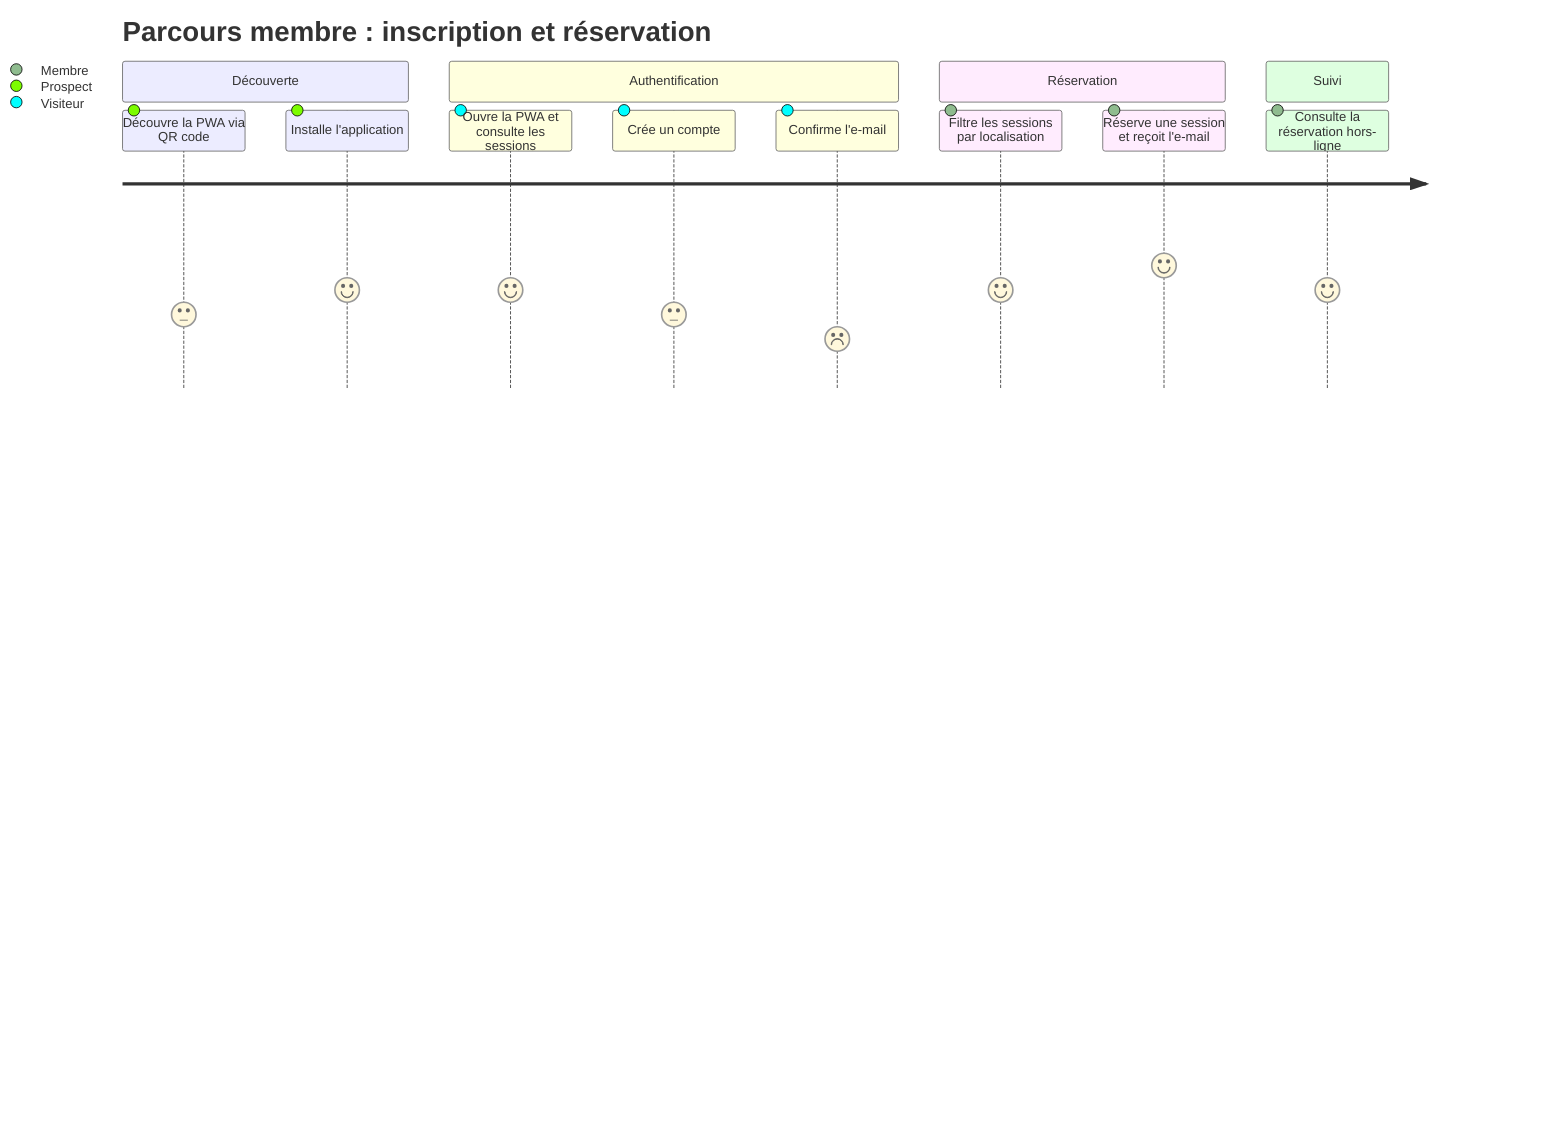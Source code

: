 %% User journey for joining a session via the PWA
journey
  title Parcours membre : inscription et réservation
  section Découverte
    Découvre la PWA via QR code: 3:Prospect
    Installe l'application: 4:Prospect
  section Authentification
    Ouvre la PWA et consulte les sessions: 4:Visiteur
    Crée un compte: 3:Visiteur
    Confirme l'e-mail: 2:Visiteur
  section Réservation
    Filtre les sessions par localisation: 4:Membre
    Réserve une session et reçoit l'e-mail: 5:Membre
  section Suivi
    Consulte la réservation hors-ligne: 4:Membre